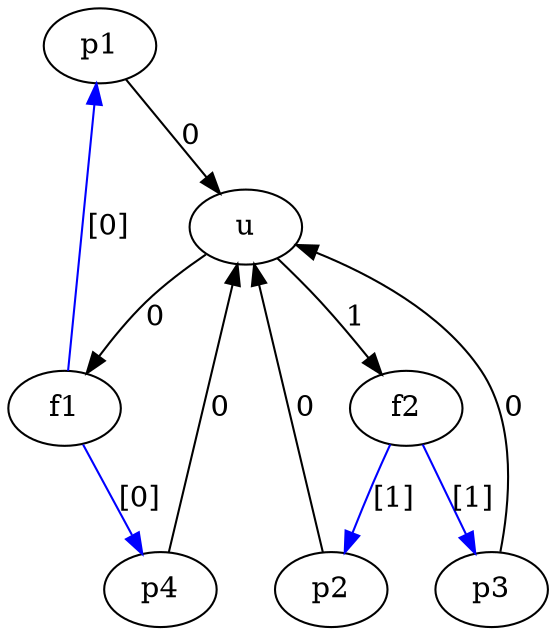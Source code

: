 digraph G {
p1;
p4;
p2;
p3;
u;
f1;
f2;
p1 -> u  [color=black, label=0];
p4 -> u  [color=black, label=0];
u -> f1  [color=black, label=0];
p2 -> u  [color=black, label=0];
u -> f2  [color=black, label=1];
p3 -> u  [color=black, label=0];
f1 -> p1  [color=blue, label="[0]"];
f1 -> p4  [color=blue, label="[0]"];
f2 -> p2  [color=blue, label="[1]"];
f2 -> p3  [color=blue, label="[1]"];
}
